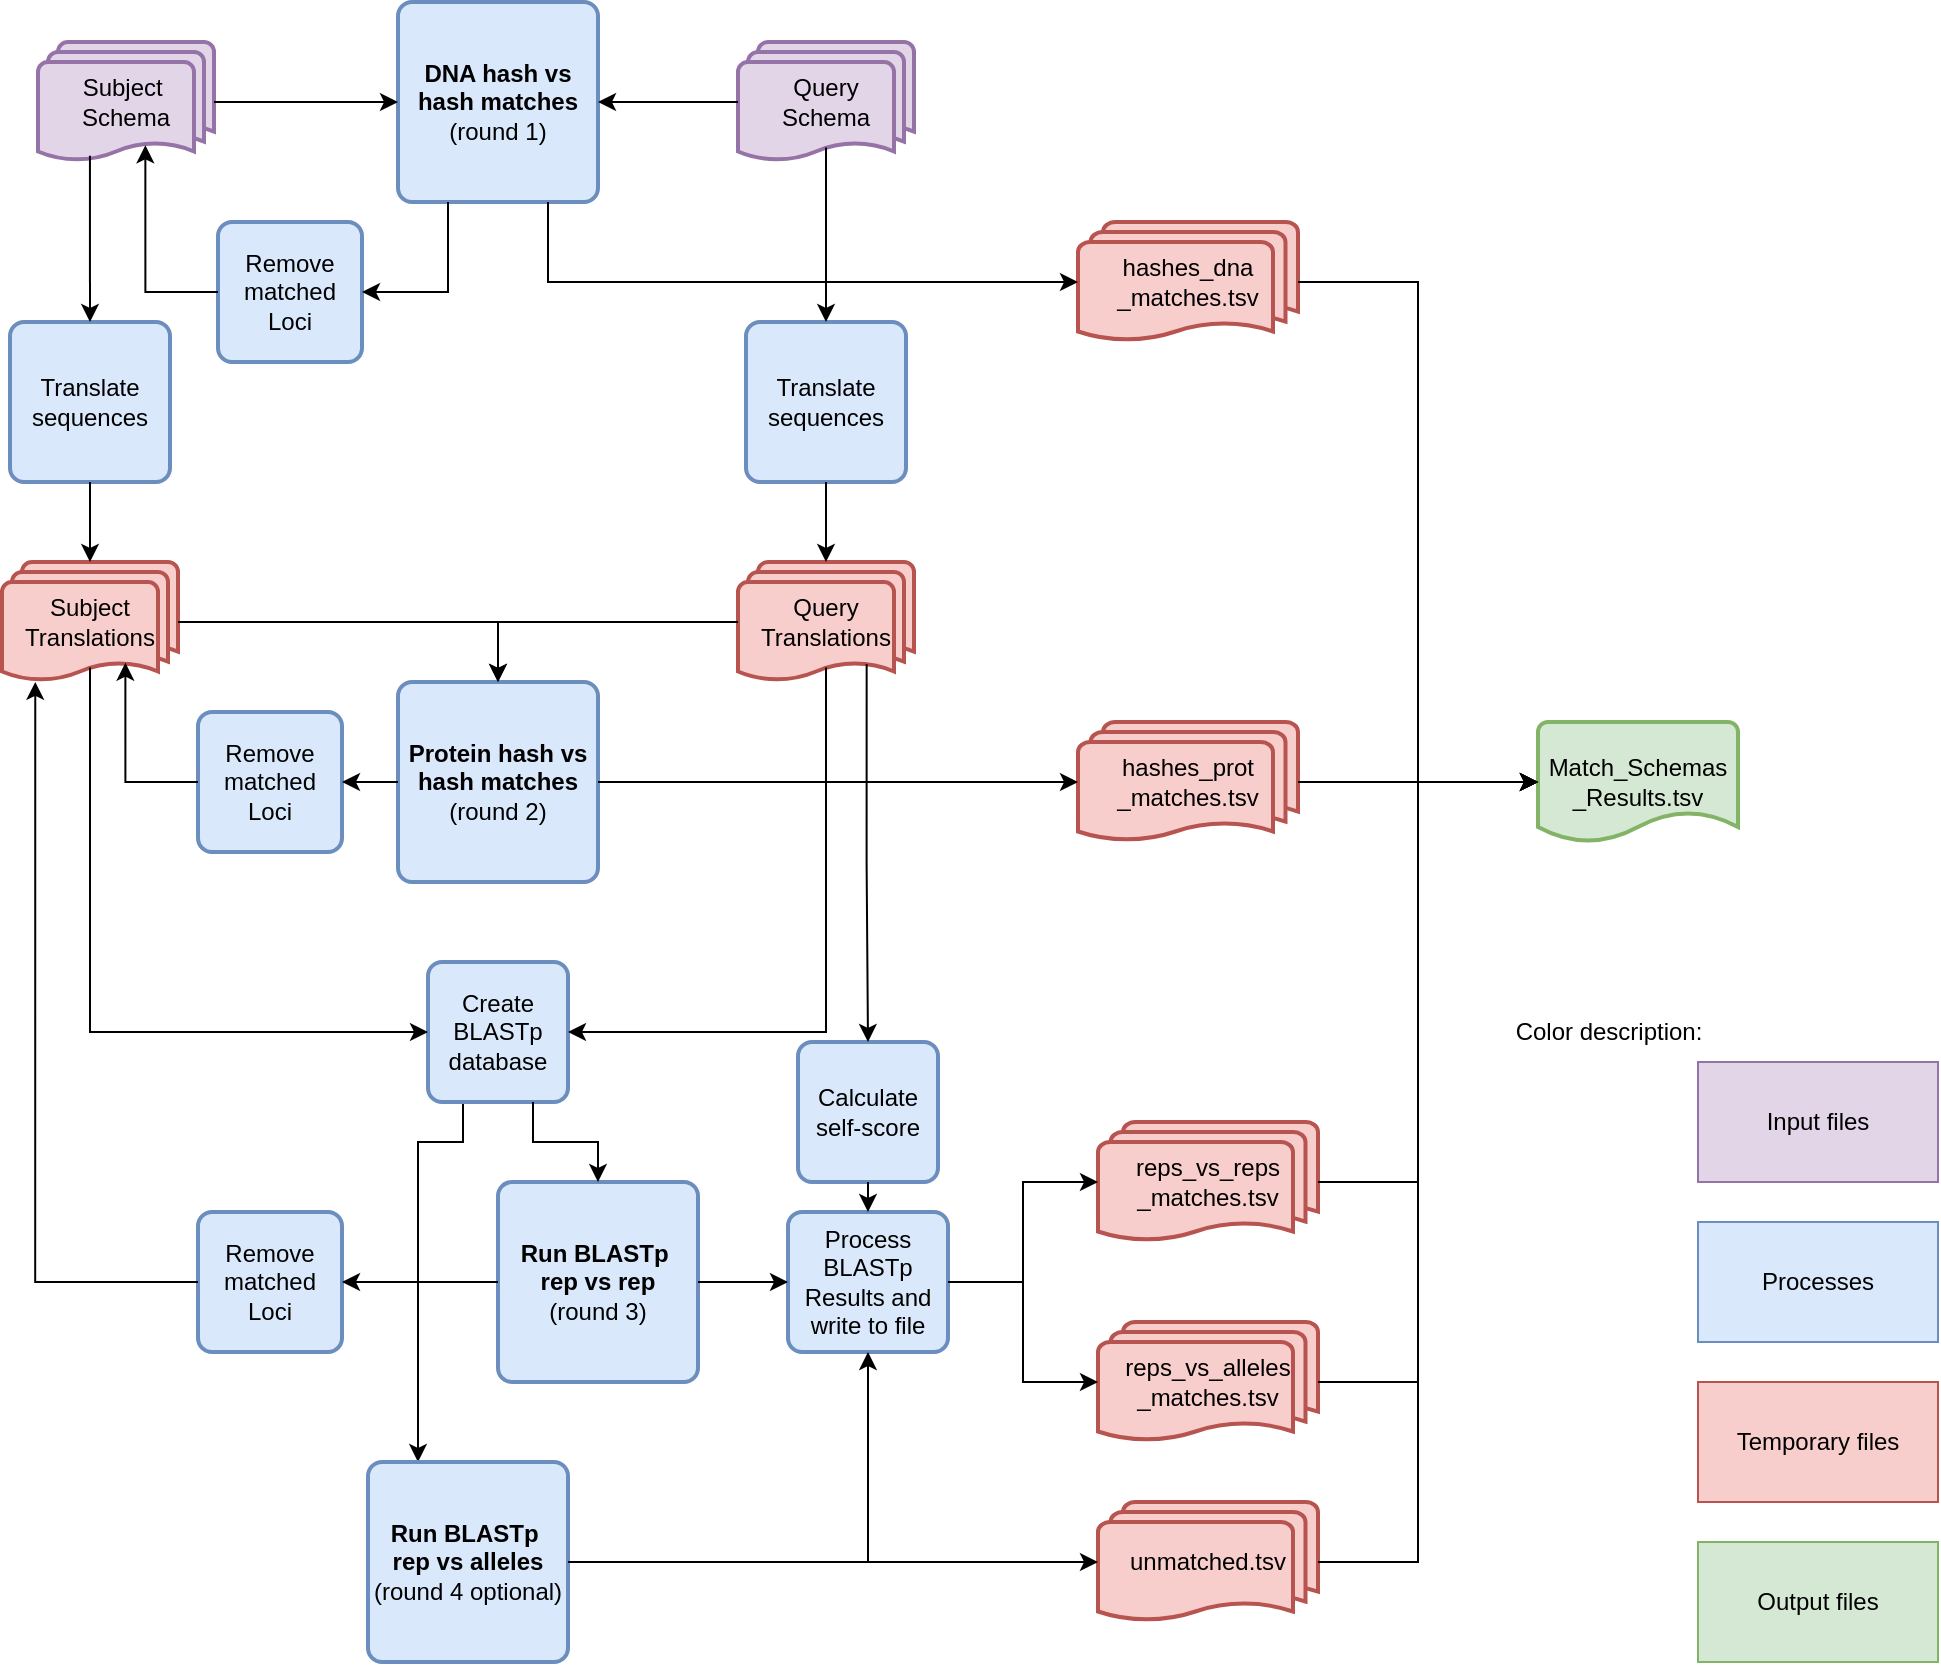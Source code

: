 <mxfile scale="1" border="0" version="26.2.3">
  <diagram name="Page-1" id="bxmt5OmR7mhqBll5KJgz">
    <mxGraphModel dx="978" dy="1542" grid="1" gridSize="10" guides="1" tooltips="1" connect="1" arrows="1" fold="1" page="1" pageScale="1" pageWidth="850" pageHeight="1100" math="0" shadow="0">
      <root>
        <mxCell id="0" />
        <mxCell id="1" parent="0" />
        <mxCell id="nj1rMsaSt0rSjp6L2qjK-34" style="edgeStyle=orthogonalEdgeStyle;rounded=0;orthogonalLoop=1;jettySize=auto;html=1;entryX=0.25;entryY=0;entryDx=0;entryDy=0;exitX=0.25;exitY=1;exitDx=0;exitDy=0;" edge="1" parent="1" source="v3M7lqjooFDRWO9AKOZ7-20" target="-6ODBfF8vpPR5T03z-hk-6">
          <mxGeometry relative="1" as="geometry">
            <mxPoint x="420" y="300" as="sourcePoint" />
            <mxPoint x="515" y="300" as="targetPoint" />
            <Array as="points">
              <mxPoint x="333" y="210" />
              <mxPoint x="310" y="210" />
            </Array>
          </mxGeometry>
        </mxCell>
        <mxCell id="v3M7lqjooFDRWO9AKOZ7-1" value="Translate sequences" style="rounded=1;whiteSpace=wrap;html=1;absoluteArcSize=1;arcSize=14;strokeWidth=2;fillColor=#dae8fc;strokeColor=#6c8ebf;" parent="1" vertex="1">
          <mxGeometry x="106" y="-200" width="80" height="80" as="geometry" />
        </mxCell>
        <mxCell id="v3M7lqjooFDRWO9AKOZ7-2" value="Query&lt;div&gt;Schema&lt;/div&gt;" style="strokeWidth=2;html=1;shape=mxgraph.flowchart.multi-document;whiteSpace=wrap;fillColor=#e1d5e7;strokeColor=#9673a6;" parent="1" vertex="1">
          <mxGeometry x="470" y="-340" width="88" height="60" as="geometry" />
        </mxCell>
        <mxCell id="v3M7lqjooFDRWO9AKOZ7-4" value="Subject&amp;nbsp;&lt;div&gt;Schema&lt;/div&gt;" style="strokeWidth=2;html=1;shape=mxgraph.flowchart.multi-document;whiteSpace=wrap;fillColor=#e1d5e7;strokeColor=#9673a6;" parent="1" vertex="1">
          <mxGeometry x="120" y="-340" width="88" height="60" as="geometry" />
        </mxCell>
        <mxCell id="v3M7lqjooFDRWO9AKOZ7-9" value="Subject Translations" style="strokeWidth=2;html=1;shape=mxgraph.flowchart.multi-document;whiteSpace=wrap;fillColor=#f8cecc;strokeColor=#b85450;" parent="1" vertex="1">
          <mxGeometry x="102" y="-80" width="88" height="60" as="geometry" />
        </mxCell>
        <mxCell id="v3M7lqjooFDRWO9AKOZ7-13" value="Query Translations" style="strokeWidth=2;html=1;shape=mxgraph.flowchart.multi-document;whiteSpace=wrap;fillColor=#f8cecc;strokeColor=#b85450;" parent="1" vertex="1">
          <mxGeometry x="470" y="-80" width="88" height="60" as="geometry" />
        </mxCell>
        <mxCell id="v3M7lqjooFDRWO9AKOZ7-16" value="Calculate self-score" style="rounded=1;whiteSpace=wrap;html=1;absoluteArcSize=1;arcSize=14;strokeWidth=2;fillColor=#dae8fc;strokeColor=#6c8ebf;" parent="1" vertex="1">
          <mxGeometry x="500" y="160" width="70" height="70" as="geometry" />
        </mxCell>
        <mxCell id="v3M7lqjooFDRWO9AKOZ7-20" value="Create BLASTp database" style="rounded=1;whiteSpace=wrap;html=1;absoluteArcSize=1;arcSize=14;strokeWidth=2;fillColor=#dae8fc;strokeColor=#6c8ebf;" parent="1" vertex="1">
          <mxGeometry x="315" y="120" width="70" height="70" as="geometry" />
        </mxCell>
        <mxCell id="v3M7lqjooFDRWO9AKOZ7-24" value="Run BLASTp&amp;nbsp;&lt;div&gt;rep vs rep&lt;div&gt;&lt;span style=&quot;font-weight: 400;&quot;&gt;(round 3)&lt;/span&gt;&lt;/div&gt;&lt;/div&gt;" style="rounded=1;whiteSpace=wrap;html=1;absoluteArcSize=1;arcSize=14;strokeWidth=2;fillColor=#dae8fc;strokeColor=#6c8ebf;fontStyle=1" parent="1" vertex="1">
          <mxGeometry x="350" y="230" width="100" height="100" as="geometry" />
        </mxCell>
        <mxCell id="v3M7lqjooFDRWO9AKOZ7-28" value="Process BLASTp Results and write to file" style="rounded=1;whiteSpace=wrap;html=1;absoluteArcSize=1;arcSize=14;strokeWidth=2;fillColor=#dae8fc;strokeColor=#6c8ebf;" parent="1" vertex="1">
          <mxGeometry x="495" y="245" width="80" height="70" as="geometry" />
        </mxCell>
        <mxCell id="v3M7lqjooFDRWO9AKOZ7-30" value="&lt;span style=&quot;background-color: transparent; color: light-dark(rgb(0, 0, 0), rgb(255, 255, 255));&quot;&gt;Match_Schemas&lt;/span&gt;&lt;div&gt;&lt;span style=&quot;background-color: transparent; color: light-dark(rgb(0, 0, 0), rgb(255, 255, 255));&quot;&gt;_Results.tsv&lt;/span&gt;&lt;/div&gt;" style="strokeWidth=2;html=1;shape=mxgraph.flowchart.document2;whiteSpace=wrap;size=0.25;fillColor=#d5e8d4;strokeColor=#82b366;" parent="1" vertex="1">
          <mxGeometry x="870" width="100" height="60" as="geometry" />
        </mxCell>
        <mxCell id="BJneLO5AT9rQKqXg1MKZ-1" value="Translate sequences" style="rounded=1;whiteSpace=wrap;html=1;absoluteArcSize=1;arcSize=14;strokeWidth=2;fillColor=#dae8fc;strokeColor=#6c8ebf;" parent="1" vertex="1">
          <mxGeometry x="474" y="-200" width="80" height="80" as="geometry" />
        </mxCell>
        <mxCell id="BJneLO5AT9rQKqXg1MKZ-4" style="edgeStyle=orthogonalEdgeStyle;rounded=0;orthogonalLoop=1;jettySize=auto;html=1;entryX=0.5;entryY=0;entryDx=0;entryDy=0;entryPerimeter=0;exitX=0.5;exitY=1;exitDx=0;exitDy=0;" parent="1" source="v3M7lqjooFDRWO9AKOZ7-1" target="v3M7lqjooFDRWO9AKOZ7-9" edge="1">
          <mxGeometry relative="1" as="geometry" />
        </mxCell>
        <mxCell id="BJneLO5AT9rQKqXg1MKZ-5" style="edgeStyle=orthogonalEdgeStyle;rounded=0;orthogonalLoop=1;jettySize=auto;html=1;entryX=0.5;entryY=0;entryDx=0;entryDy=0;entryPerimeter=0;" parent="1" source="BJneLO5AT9rQKqXg1MKZ-1" target="v3M7lqjooFDRWO9AKOZ7-13" edge="1">
          <mxGeometry relative="1" as="geometry" />
        </mxCell>
        <mxCell id="BJneLO5AT9rQKqXg1MKZ-33" value="Processes" style="rounded=0;whiteSpace=wrap;html=1;fillColor=#dae8fc;strokeColor=#6c8ebf;" parent="1" vertex="1">
          <mxGeometry x="950" y="250" width="120" height="60" as="geometry" />
        </mxCell>
        <mxCell id="BJneLO5AT9rQKqXg1MKZ-34" value="Temporary files" style="rounded=0;whiteSpace=wrap;html=1;fillColor=#f8cecc;strokeColor=#b85450;" parent="1" vertex="1">
          <mxGeometry x="950" y="330" width="120" height="60" as="geometry" />
        </mxCell>
        <mxCell id="BJneLO5AT9rQKqXg1MKZ-35" value="Input files" style="rounded=0;whiteSpace=wrap;html=1;fillColor=#e1d5e7;strokeColor=#9673a6;" parent="1" vertex="1">
          <mxGeometry x="950" y="170" width="120" height="60" as="geometry" />
        </mxCell>
        <mxCell id="BJneLO5AT9rQKqXg1MKZ-36" value="Output files" style="rounded=0;whiteSpace=wrap;html=1;fillColor=#d5e8d4;strokeColor=#82b366;" parent="1" vertex="1">
          <mxGeometry x="950" y="410" width="120" height="60" as="geometry" />
        </mxCell>
        <mxCell id="BJneLO5AT9rQKqXg1MKZ-37" value="Color description:" style="text;html=1;align=center;verticalAlign=middle;resizable=0;points=[];autosize=1;strokeColor=none;fillColor=none;" parent="1" vertex="1">
          <mxGeometry x="850" y="140" width="110" height="30" as="geometry" />
        </mxCell>
        <mxCell id="-6ODBfF8vpPR5T03z-hk-1" value="&lt;b&gt;Protein hash vs hash matches&lt;/b&gt;&lt;div&gt;(round 2)&lt;/div&gt;" style="rounded=1;whiteSpace=wrap;html=1;absoluteArcSize=1;arcSize=14;strokeWidth=2;fillColor=#dae8fc;strokeColor=#6c8ebf;" parent="1" vertex="1">
          <mxGeometry x="300" y="-20" width="100" height="100" as="geometry" />
        </mxCell>
        <mxCell id="-6ODBfF8vpPR5T03z-hk-6" value="Run BLASTp&amp;nbsp;&lt;div&gt;rep vs alleles&lt;div&gt;&lt;span style=&quot;font-weight: 400;&quot;&gt;(round 4 optional)&lt;/span&gt;&lt;/div&gt;&lt;/div&gt;" style="rounded=1;whiteSpace=wrap;html=1;absoluteArcSize=1;arcSize=14;strokeWidth=2;fillColor=#dae8fc;strokeColor=#6c8ebf;fontStyle=1" parent="1" vertex="1">
          <mxGeometry x="285" y="370" width="100" height="100" as="geometry" />
        </mxCell>
        <mxCell id="5TrfwjtMTBCjRm45PCtT-1" value="&lt;b&gt;DNA hash vs hash matches&lt;/b&gt;&lt;div&gt;(round 1)&lt;/div&gt;" style="rounded=1;whiteSpace=wrap;html=1;absoluteArcSize=1;arcSize=14;strokeWidth=2;fillColor=#dae8fc;strokeColor=#6c8ebf;" parent="1" vertex="1">
          <mxGeometry x="300" y="-360" width="100" height="100" as="geometry" />
        </mxCell>
        <mxCell id="nj1rMsaSt0rSjp6L2qjK-2" style="edgeStyle=orthogonalEdgeStyle;rounded=0;orthogonalLoop=1;jettySize=auto;html=1;exitX=1;exitY=0.5;exitDx=0;exitDy=0;exitPerimeter=0;entryX=0;entryY=0.5;entryDx=0;entryDy=0;" edge="1" parent="1" source="v3M7lqjooFDRWO9AKOZ7-4" target="5TrfwjtMTBCjRm45PCtT-1">
          <mxGeometry relative="1" as="geometry">
            <mxPoint x="260" y="50" as="sourcePoint" />
            <mxPoint x="250" y="-80" as="targetPoint" />
          </mxGeometry>
        </mxCell>
        <mxCell id="nj1rMsaSt0rSjp6L2qjK-3" style="edgeStyle=orthogonalEdgeStyle;rounded=0;orthogonalLoop=1;jettySize=auto;html=1;entryX=1;entryY=0.5;entryDx=0;entryDy=0;exitX=0;exitY=0.5;exitDx=0;exitDy=0;exitPerimeter=0;" edge="1" parent="1" source="v3M7lqjooFDRWO9AKOZ7-2" target="5TrfwjtMTBCjRm45PCtT-1">
          <mxGeometry relative="1" as="geometry">
            <mxPoint x="270" y="60" as="sourcePoint" />
            <mxPoint x="307" y="60" as="targetPoint" />
          </mxGeometry>
        </mxCell>
        <mxCell id="nj1rMsaSt0rSjp6L2qjK-4" value="Remove matched Loci" style="rounded=1;whiteSpace=wrap;html=1;absoluteArcSize=1;arcSize=14;strokeWidth=2;fillColor=#dae8fc;strokeColor=#6c8ebf;" vertex="1" parent="1">
          <mxGeometry x="210" y="-250" width="72" height="70" as="geometry" />
        </mxCell>
        <mxCell id="nj1rMsaSt0rSjp6L2qjK-5" style="edgeStyle=orthogonalEdgeStyle;rounded=0;orthogonalLoop=1;jettySize=auto;html=1;entryX=1;entryY=0.5;entryDx=0;entryDy=0;exitX=0.25;exitY=1;exitDx=0;exitDy=0;" edge="1" parent="1" source="5TrfwjtMTBCjRm45PCtT-1" target="nj1rMsaSt0rSjp6L2qjK-4">
          <mxGeometry relative="1" as="geometry">
            <mxPoint x="260" y="50" as="sourcePoint" />
            <mxPoint x="297" y="50" as="targetPoint" />
          </mxGeometry>
        </mxCell>
        <mxCell id="nj1rMsaSt0rSjp6L2qjK-6" style="edgeStyle=orthogonalEdgeStyle;rounded=0;orthogonalLoop=1;jettySize=auto;html=1;entryX=0.61;entryY=0.861;entryDx=0;entryDy=0;entryPerimeter=0;exitX=0;exitY=0.5;exitDx=0;exitDy=0;" edge="1" parent="1" source="nj1rMsaSt0rSjp6L2qjK-4" target="v3M7lqjooFDRWO9AKOZ7-4">
          <mxGeometry relative="1" as="geometry">
            <mxPoint x="270" y="60" as="sourcePoint" />
            <mxPoint x="307" y="60" as="targetPoint" />
          </mxGeometry>
        </mxCell>
        <mxCell id="nj1rMsaSt0rSjp6L2qjK-7" value="hashes_dna&lt;div&gt;_matches.tsv&lt;/div&gt;" style="strokeWidth=2;html=1;shape=mxgraph.flowchart.multi-document;whiteSpace=wrap;fillColor=#f8cecc;strokeColor=#b85450;" vertex="1" parent="1">
          <mxGeometry x="640" y="-250" width="110" height="60" as="geometry" />
        </mxCell>
        <mxCell id="nj1rMsaSt0rSjp6L2qjK-8" style="edgeStyle=orthogonalEdgeStyle;rounded=0;orthogonalLoop=1;jettySize=auto;html=1;entryX=0;entryY=0.5;entryDx=0;entryDy=0;entryPerimeter=0;exitX=0.75;exitY=1;exitDx=0;exitDy=0;" edge="1" parent="1" source="5TrfwjtMTBCjRm45PCtT-1" target="nj1rMsaSt0rSjp6L2qjK-7">
          <mxGeometry relative="1" as="geometry">
            <mxPoint x="260" y="50" as="sourcePoint" />
            <mxPoint x="297" y="50" as="targetPoint" />
          </mxGeometry>
        </mxCell>
        <mxCell id="nj1rMsaSt0rSjp6L2qjK-9" style="edgeStyle=orthogonalEdgeStyle;rounded=0;orthogonalLoop=1;jettySize=auto;html=1;entryX=0.5;entryY=0;entryDx=0;entryDy=0;exitX=0.295;exitY=0.948;exitDx=0;exitDy=0;exitPerimeter=0;" edge="1" parent="1" source="v3M7lqjooFDRWO9AKOZ7-4" target="v3M7lqjooFDRWO9AKOZ7-1">
          <mxGeometry relative="1" as="geometry">
            <mxPoint x="140" y="-280" as="sourcePoint" />
            <mxPoint x="170" y="-30" as="targetPoint" />
          </mxGeometry>
        </mxCell>
        <mxCell id="nj1rMsaSt0rSjp6L2qjK-10" style="edgeStyle=orthogonalEdgeStyle;rounded=0;orthogonalLoop=1;jettySize=auto;html=1;entryX=0.5;entryY=0;entryDx=0;entryDy=0;exitX=0.5;exitY=0.88;exitDx=0;exitDy=0;exitPerimeter=0;" edge="1" parent="1" source="v3M7lqjooFDRWO9AKOZ7-2" target="BJneLO5AT9rQKqXg1MKZ-1">
          <mxGeometry relative="1" as="geometry">
            <mxPoint x="162" y="-60" as="sourcePoint" />
            <mxPoint x="162" y="-20" as="targetPoint" />
          </mxGeometry>
        </mxCell>
        <mxCell id="nj1rMsaSt0rSjp6L2qjK-12" style="edgeStyle=orthogonalEdgeStyle;rounded=0;orthogonalLoop=1;jettySize=auto;html=1;entryX=0.5;entryY=0;entryDx=0;entryDy=0;exitX=1;exitY=0.5;exitDx=0;exitDy=0;exitPerimeter=0;" edge="1" parent="1" source="v3M7lqjooFDRWO9AKOZ7-9" target="-6ODBfF8vpPR5T03z-hk-1">
          <mxGeometry relative="1" as="geometry">
            <mxPoint x="385" y="-290" as="sourcePoint" />
            <mxPoint x="630" y="-245" as="targetPoint" />
          </mxGeometry>
        </mxCell>
        <mxCell id="nj1rMsaSt0rSjp6L2qjK-13" style="edgeStyle=orthogonalEdgeStyle;rounded=0;orthogonalLoop=1;jettySize=auto;html=1;entryX=0.5;entryY=0;entryDx=0;entryDy=0;exitX=0;exitY=0.5;exitDx=0;exitDy=0;exitPerimeter=0;" edge="1" parent="1" source="v3M7lqjooFDRWO9AKOZ7-13" target="-6ODBfF8vpPR5T03z-hk-1">
          <mxGeometry relative="1" as="geometry">
            <mxPoint x="395" y="-280" as="sourcePoint" />
            <mxPoint x="640" y="-235" as="targetPoint" />
          </mxGeometry>
        </mxCell>
        <mxCell id="nj1rMsaSt0rSjp6L2qjK-14" value="Remove matched Loci" style="rounded=1;whiteSpace=wrap;html=1;absoluteArcSize=1;arcSize=14;strokeWidth=2;fillColor=#dae8fc;strokeColor=#6c8ebf;" vertex="1" parent="1">
          <mxGeometry x="200" y="-5" width="72" height="70" as="geometry" />
        </mxCell>
        <mxCell id="nj1rMsaSt0rSjp6L2qjK-15" style="edgeStyle=orthogonalEdgeStyle;rounded=0;orthogonalLoop=1;jettySize=auto;html=1;entryX=1;entryY=0.5;entryDx=0;entryDy=0;exitX=0;exitY=0.5;exitDx=0;exitDy=0;" edge="1" parent="1" target="nj1rMsaSt0rSjp6L2qjK-14" source="-6ODBfF8vpPR5T03z-hk-1">
          <mxGeometry relative="1" as="geometry">
            <mxPoint x="300" y="10" as="sourcePoint" />
            <mxPoint x="272" y="320" as="targetPoint" />
          </mxGeometry>
        </mxCell>
        <mxCell id="nj1rMsaSt0rSjp6L2qjK-16" style="edgeStyle=orthogonalEdgeStyle;rounded=0;orthogonalLoop=1;jettySize=auto;html=1;entryX=0.701;entryY=0.839;entryDx=0;entryDy=0;exitX=0;exitY=0.5;exitDx=0;exitDy=0;entryPerimeter=0;" edge="1" parent="1" source="nj1rMsaSt0rSjp6L2qjK-14" target="v3M7lqjooFDRWO9AKOZ7-9">
          <mxGeometry relative="1" as="geometry">
            <mxPoint x="360" y="90" as="sourcePoint" />
            <mxPoint x="290" y="115" as="targetPoint" />
          </mxGeometry>
        </mxCell>
        <mxCell id="nj1rMsaSt0rSjp6L2qjK-17" value="hashes_prot&lt;div&gt;_matches.tsv&lt;/div&gt;" style="strokeWidth=2;html=1;shape=mxgraph.flowchart.multi-document;whiteSpace=wrap;fillColor=#f8cecc;strokeColor=#b85450;" vertex="1" parent="1">
          <mxGeometry x="640" width="110" height="60" as="geometry" />
        </mxCell>
        <mxCell id="nj1rMsaSt0rSjp6L2qjK-18" style="edgeStyle=orthogonalEdgeStyle;rounded=0;orthogonalLoop=1;jettySize=auto;html=1;entryX=0;entryY=0.5;entryDx=0;entryDy=0;entryPerimeter=0;exitX=1;exitY=0.5;exitDx=0;exitDy=0;" edge="1" parent="1" target="nj1rMsaSt0rSjp6L2qjK-17" source="-6ODBfF8vpPR5T03z-hk-1">
          <mxGeometry relative="1" as="geometry">
            <mxPoint x="450.0" y="41" as="sourcePoint" />
            <mxPoint x="348.7" y="315" as="targetPoint" />
          </mxGeometry>
        </mxCell>
        <mxCell id="nj1rMsaSt0rSjp6L2qjK-23" style="edgeStyle=orthogonalEdgeStyle;rounded=0;orthogonalLoop=1;jettySize=auto;html=1;entryX=0.5;entryY=0;entryDx=0;entryDy=0;exitX=0.731;exitY=0.85;exitDx=0;exitDy=0;exitPerimeter=0;" edge="1" parent="1" source="v3M7lqjooFDRWO9AKOZ7-13" target="v3M7lqjooFDRWO9AKOZ7-16">
          <mxGeometry relative="1" as="geometry">
            <mxPoint x="430" y="60" as="sourcePoint" />
            <mxPoint x="610" y="60" as="targetPoint" />
          </mxGeometry>
        </mxCell>
        <mxCell id="nj1rMsaSt0rSjp6L2qjK-24" style="edgeStyle=orthogonalEdgeStyle;rounded=0;orthogonalLoop=1;jettySize=auto;html=1;entryX=1;entryY=0.5;entryDx=0;entryDy=0;exitX=0.5;exitY=0.88;exitDx=0;exitDy=0;exitPerimeter=0;" edge="1" parent="1" source="v3M7lqjooFDRWO9AKOZ7-13" target="v3M7lqjooFDRWO9AKOZ7-20">
          <mxGeometry relative="1" as="geometry">
            <mxPoint x="544" y="-19" as="sourcePoint" />
            <mxPoint x="545" y="240" as="targetPoint" />
            <Array as="points">
              <mxPoint x="514" y="155" />
            </Array>
          </mxGeometry>
        </mxCell>
        <mxCell id="nj1rMsaSt0rSjp6L2qjK-25" style="edgeStyle=orthogonalEdgeStyle;rounded=0;orthogonalLoop=1;jettySize=auto;html=1;entryX=0;entryY=0.5;entryDx=0;entryDy=0;exitX=0.5;exitY=0.88;exitDx=0;exitDy=0;exitPerimeter=0;" edge="1" parent="1" source="v3M7lqjooFDRWO9AKOZ7-9" target="v3M7lqjooFDRWO9AKOZ7-20">
          <mxGeometry relative="1" as="geometry">
            <mxPoint x="554" y="-9" as="sourcePoint" />
            <mxPoint x="555" y="250" as="targetPoint" />
            <Array as="points">
              <mxPoint x="146" y="155" />
            </Array>
          </mxGeometry>
        </mxCell>
        <mxCell id="nj1rMsaSt0rSjp6L2qjK-26" style="edgeStyle=orthogonalEdgeStyle;rounded=0;orthogonalLoop=1;jettySize=auto;html=1;entryX=0.5;entryY=0;entryDx=0;entryDy=0;exitX=0.75;exitY=1;exitDx=0;exitDy=0;" edge="1" parent="1" source="v3M7lqjooFDRWO9AKOZ7-20" target="v3M7lqjooFDRWO9AKOZ7-24">
          <mxGeometry relative="1" as="geometry">
            <mxPoint x="564" y="41" as="sourcePoint" />
            <mxPoint x="565" y="300" as="targetPoint" />
          </mxGeometry>
        </mxCell>
        <mxCell id="nj1rMsaSt0rSjp6L2qjK-27" style="edgeStyle=orthogonalEdgeStyle;rounded=0;orthogonalLoop=1;jettySize=auto;html=1;entryX=0.5;entryY=0;entryDx=0;entryDy=0;exitX=0.5;exitY=1;exitDx=0;exitDy=0;" edge="1" parent="1" source="v3M7lqjooFDRWO9AKOZ7-16" target="v3M7lqjooFDRWO9AKOZ7-28">
          <mxGeometry relative="1" as="geometry">
            <mxPoint x="574" y="51" as="sourcePoint" />
            <mxPoint x="575" y="310" as="targetPoint" />
          </mxGeometry>
        </mxCell>
        <mxCell id="nj1rMsaSt0rSjp6L2qjK-28" style="edgeStyle=orthogonalEdgeStyle;rounded=0;orthogonalLoop=1;jettySize=auto;html=1;entryX=0;entryY=0.5;entryDx=0;entryDy=0;exitX=1;exitY=0.5;exitDx=0;exitDy=0;" edge="1" parent="1" source="v3M7lqjooFDRWO9AKOZ7-24" target="v3M7lqjooFDRWO9AKOZ7-28">
          <mxGeometry relative="1" as="geometry">
            <mxPoint x="584" y="61" as="sourcePoint" />
            <mxPoint x="585" y="320" as="targetPoint" />
          </mxGeometry>
        </mxCell>
        <mxCell id="nj1rMsaSt0rSjp6L2qjK-29" value="&lt;div&gt;reps_vs_reps&lt;/div&gt;&lt;div&gt;_matches.tsv&lt;/div&gt;" style="strokeWidth=2;html=1;shape=mxgraph.flowchart.multi-document;whiteSpace=wrap;fillColor=#f8cecc;strokeColor=#b85450;" vertex="1" parent="1">
          <mxGeometry x="650" y="200" width="110" height="60" as="geometry" />
        </mxCell>
        <mxCell id="nj1rMsaSt0rSjp6L2qjK-30" style="edgeStyle=orthogonalEdgeStyle;rounded=0;orthogonalLoop=1;jettySize=auto;html=1;entryX=0;entryY=0.5;entryDx=0;entryDy=0;entryPerimeter=0;exitX=1;exitY=0.5;exitDx=0;exitDy=0;" edge="1" parent="1" source="v3M7lqjooFDRWO9AKOZ7-28" target="nj1rMsaSt0rSjp6L2qjK-29">
          <mxGeometry relative="1" as="geometry">
            <mxPoint x="410" y="40" as="sourcePoint" />
            <mxPoint x="650" y="40" as="targetPoint" />
          </mxGeometry>
        </mxCell>
        <mxCell id="nj1rMsaSt0rSjp6L2qjK-31" value="Remove matched Loci" style="rounded=1;whiteSpace=wrap;html=1;absoluteArcSize=1;arcSize=14;strokeWidth=2;fillColor=#dae8fc;strokeColor=#6c8ebf;" vertex="1" parent="1">
          <mxGeometry x="200" y="245" width="72" height="70" as="geometry" />
        </mxCell>
        <mxCell id="nj1rMsaSt0rSjp6L2qjK-32" style="edgeStyle=orthogonalEdgeStyle;rounded=0;orthogonalLoop=1;jettySize=auto;html=1;entryX=0.189;entryY=0.999;entryDx=0;entryDy=0;exitX=0;exitY=0.5;exitDx=0;exitDy=0;entryPerimeter=0;" edge="1" parent="1" source="nj1rMsaSt0rSjp6L2qjK-31" target="v3M7lqjooFDRWO9AKOZ7-9">
          <mxGeometry relative="1" as="geometry">
            <mxPoint x="360" y="340" as="sourcePoint" />
            <mxPoint x="164" y="220" as="targetPoint" />
          </mxGeometry>
        </mxCell>
        <mxCell id="nj1rMsaSt0rSjp6L2qjK-33" style="edgeStyle=orthogonalEdgeStyle;rounded=0;orthogonalLoop=1;jettySize=auto;html=1;entryX=1;entryY=0.5;entryDx=0;entryDy=0;exitX=0;exitY=0.5;exitDx=0;exitDy=0;" edge="1" parent="1" source="v3M7lqjooFDRWO9AKOZ7-24" target="nj1rMsaSt0rSjp6L2qjK-31">
          <mxGeometry relative="1" as="geometry">
            <mxPoint x="410" y="290" as="sourcePoint" />
            <mxPoint x="505" y="290" as="targetPoint" />
          </mxGeometry>
        </mxCell>
        <mxCell id="nj1rMsaSt0rSjp6L2qjK-35" style="edgeStyle=orthogonalEdgeStyle;rounded=0;orthogonalLoop=1;jettySize=auto;html=1;entryX=0.5;entryY=1;entryDx=0;entryDy=0;exitX=1;exitY=0.5;exitDx=0;exitDy=0;" edge="1" parent="1" source="-6ODBfF8vpPR5T03z-hk-6" target="v3M7lqjooFDRWO9AKOZ7-28">
          <mxGeometry relative="1" as="geometry">
            <mxPoint x="430" y="310" as="sourcePoint" />
            <mxPoint x="525" y="310" as="targetPoint" />
          </mxGeometry>
        </mxCell>
        <mxCell id="nj1rMsaSt0rSjp6L2qjK-36" value="&lt;div&gt;reps_vs_alleles&lt;/div&gt;&lt;div&gt;_matches.tsv&lt;/div&gt;" style="strokeWidth=2;html=1;shape=mxgraph.flowchart.multi-document;whiteSpace=wrap;fillColor=#f8cecc;strokeColor=#b85450;" vertex="1" parent="1">
          <mxGeometry x="650" y="300" width="110" height="60" as="geometry" />
        </mxCell>
        <mxCell id="nj1rMsaSt0rSjp6L2qjK-37" style="edgeStyle=orthogonalEdgeStyle;rounded=0;orthogonalLoop=1;jettySize=auto;html=1;entryX=0;entryY=0.5;entryDx=0;entryDy=0;entryPerimeter=0;exitX=1;exitY=0.5;exitDx=0;exitDy=0;" edge="1" parent="1" target="nj1rMsaSt0rSjp6L2qjK-36" source="v3M7lqjooFDRWO9AKOZ7-28">
          <mxGeometry relative="1" as="geometry">
            <mxPoint x="575" y="380" as="sourcePoint" />
            <mxPoint x="650" y="140" as="targetPoint" />
          </mxGeometry>
        </mxCell>
        <mxCell id="nj1rMsaSt0rSjp6L2qjK-38" style="edgeStyle=orthogonalEdgeStyle;rounded=0;orthogonalLoop=1;jettySize=auto;html=1;entryX=0;entryY=0.5;entryDx=0;entryDy=0;exitX=1;exitY=0.5;exitDx=0;exitDy=0;exitPerimeter=0;entryPerimeter=0;" edge="1" parent="1" source="nj1rMsaSt0rSjp6L2qjK-7" target="v3M7lqjooFDRWO9AKOZ7-30">
          <mxGeometry relative="1" as="geometry">
            <mxPoint x="830" y="40" as="sourcePoint" />
            <mxPoint x="545" y="325" as="targetPoint" />
          </mxGeometry>
        </mxCell>
        <mxCell id="nj1rMsaSt0rSjp6L2qjK-48" style="edgeStyle=orthogonalEdgeStyle;rounded=0;orthogonalLoop=1;jettySize=auto;html=1;entryX=0;entryY=0.5;entryDx=0;entryDy=0;entryPerimeter=0;" edge="1" parent="1" source="nj1rMsaSt0rSjp6L2qjK-17" target="v3M7lqjooFDRWO9AKOZ7-30">
          <mxGeometry relative="1" as="geometry" />
        </mxCell>
        <mxCell id="nj1rMsaSt0rSjp6L2qjK-49" style="edgeStyle=orthogonalEdgeStyle;rounded=0;orthogonalLoop=1;jettySize=auto;html=1;entryX=0;entryY=0.5;entryDx=0;entryDy=0;entryPerimeter=0;" edge="1" parent="1" source="nj1rMsaSt0rSjp6L2qjK-29" target="v3M7lqjooFDRWO9AKOZ7-30">
          <mxGeometry relative="1" as="geometry">
            <Array as="points">
              <mxPoint x="810" y="230" />
              <mxPoint x="810" y="30" />
            </Array>
          </mxGeometry>
        </mxCell>
        <mxCell id="nj1rMsaSt0rSjp6L2qjK-54" style="edgeStyle=orthogonalEdgeStyle;rounded=0;orthogonalLoop=1;jettySize=auto;html=1;entryX=0;entryY=0.5;entryDx=0;entryDy=0;entryPerimeter=0;" edge="1" parent="1" source="nj1rMsaSt0rSjp6L2qjK-36" target="v3M7lqjooFDRWO9AKOZ7-30">
          <mxGeometry relative="1" as="geometry">
            <Array as="points">
              <mxPoint x="810" y="330" />
              <mxPoint x="810" y="30" />
            </Array>
          </mxGeometry>
        </mxCell>
        <mxCell id="nj1rMsaSt0rSjp6L2qjK-55" value="&lt;div&gt;unmatched.tsv&lt;/div&gt;" style="strokeWidth=2;html=1;shape=mxgraph.flowchart.multi-document;whiteSpace=wrap;fillColor=#f8cecc;strokeColor=#b85450;" vertex="1" parent="1">
          <mxGeometry x="650" y="390" width="110" height="60" as="geometry" />
        </mxCell>
        <mxCell id="nj1rMsaSt0rSjp6L2qjK-56" style="edgeStyle=orthogonalEdgeStyle;rounded=0;orthogonalLoop=1;jettySize=auto;html=1;entryX=0;entryY=0.5;entryDx=0;entryDy=0;exitX=1;exitY=0.5;exitDx=0;exitDy=0;entryPerimeter=0;" edge="1" parent="1" source="-6ODBfF8vpPR5T03z-hk-6" target="nj1rMsaSt0rSjp6L2qjK-55">
          <mxGeometry relative="1" as="geometry">
            <mxPoint x="395" y="430" as="sourcePoint" />
            <mxPoint x="545" y="325" as="targetPoint" />
          </mxGeometry>
        </mxCell>
        <mxCell id="nj1rMsaSt0rSjp6L2qjK-57" style="edgeStyle=orthogonalEdgeStyle;rounded=0;orthogonalLoop=1;jettySize=auto;html=1;entryX=0;entryY=0.5;entryDx=0;entryDy=0;exitX=1;exitY=0.5;exitDx=0;exitDy=0;exitPerimeter=0;entryPerimeter=0;" edge="1" parent="1" source="nj1rMsaSt0rSjp6L2qjK-55" target="v3M7lqjooFDRWO9AKOZ7-30">
          <mxGeometry relative="1" as="geometry">
            <mxPoint x="405" y="440" as="sourcePoint" />
            <mxPoint x="555" y="335" as="targetPoint" />
            <Array as="points">
              <mxPoint x="810" y="420" />
              <mxPoint x="810" y="30" />
            </Array>
          </mxGeometry>
        </mxCell>
      </root>
    </mxGraphModel>
  </diagram>
</mxfile>

